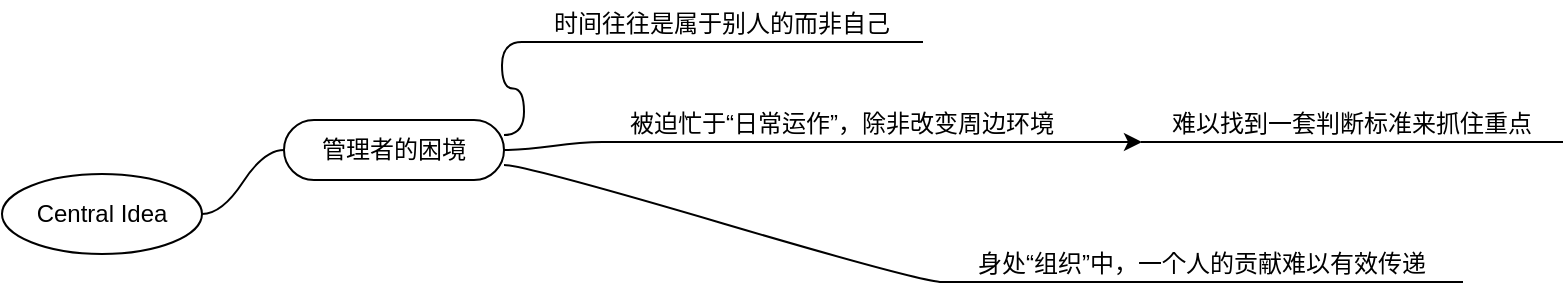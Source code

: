 <mxfile version="12.4.3" type="github" pages="1">
  <diagram id="bVMOp88ZZxgZbFXAio9Z" name="第 1 页">
    <mxGraphModel dx="840" dy="480" grid="1" gridSize="10" guides="1" tooltips="1" connect="1" arrows="1" fold="1" page="1" pageScale="1" pageWidth="1169" pageHeight="827" math="0" shadow="0">
      <root>
        <mxCell id="0"/>
        <mxCell id="1" parent="0"/>
        <mxCell id="DMbiTjlrIZF-Xk5uuUKo-17" value="Central Idea" style="ellipse;whiteSpace=wrap;html=1;align=center;container=1;recursiveResize=0;treeFolding=1;treeMoving=1;" vertex="1" parent="1">
          <mxGeometry x="350" y="116" width="100" height="40" as="geometry"/>
        </mxCell>
        <mxCell id="DMbiTjlrIZF-Xk5uuUKo-18" value="管理者的困境" style="whiteSpace=wrap;html=1;rounded=1;arcSize=50;align=center;verticalAlign=middle;container=1;recursiveResize=0;strokeWidth=1;autosize=1;spacing=4;treeFolding=1;treeMoving=1;" vertex="1" parent="1">
          <mxGeometry x="491" y="89" width="110" height="30" as="geometry"/>
        </mxCell>
        <mxCell id="DMbiTjlrIZF-Xk5uuUKo-19" value="" style="edgeStyle=entityRelationEdgeStyle;startArrow=none;endArrow=none;segment=10;curved=1;exitX=1;exitY=0.5;exitDx=0;exitDy=0;" edge="1" target="DMbiTjlrIZF-Xk5uuUKo-18" parent="1" source="DMbiTjlrIZF-Xk5uuUKo-17">
          <mxGeometry relative="1" as="geometry">
            <mxPoint x="460" y="130" as="sourcePoint"/>
          </mxGeometry>
        </mxCell>
        <mxCell id="DMbiTjlrIZF-Xk5uuUKo-20" value="时间往往是属于别人的而非自己" style="whiteSpace=wrap;html=1;shape=partialRectangle;top=0;left=0;bottom=1;right=0;points=[[0,1],[1,1]];strokeColor=#000000;fillColor=none;align=center;verticalAlign=bottom;routingCenterY=0.5;snapToPoint=1;container=1;recursiveResize=0;autosize=1;treeFolding=1;treeMoving=1;" vertex="1" parent="1">
          <mxGeometry x="610" y="30" width="200" height="20" as="geometry"/>
        </mxCell>
        <mxCell id="DMbiTjlrIZF-Xk5uuUKo-21" value="" style="edgeStyle=entityRelationEdgeStyle;startArrow=none;endArrow=none;segment=10;curved=1;exitX=1;exitY=0.25;exitDx=0;exitDy=0;" edge="1" target="DMbiTjlrIZF-Xk5uuUKo-20" parent="1" source="DMbiTjlrIZF-Xk5uuUKo-18">
          <mxGeometry relative="1" as="geometry">
            <mxPoint x="590" y="89" as="sourcePoint"/>
          </mxGeometry>
        </mxCell>
        <mxCell id="DMbiTjlrIZF-Xk5uuUKo-29" style="edgeStyle=orthogonalEdgeStyle;curved=1;rounded=0;orthogonalLoop=1;jettySize=auto;html=1;exitX=1;exitY=1;exitDx=0;exitDy=0;entryX=0;entryY=1;entryDx=0;entryDy=0;" edge="1" parent="1" source="DMbiTjlrIZF-Xk5uuUKo-22" target="DMbiTjlrIZF-Xk5uuUKo-26">
          <mxGeometry relative="1" as="geometry"/>
        </mxCell>
        <mxCell id="DMbiTjlrIZF-Xk5uuUKo-22" value="被迫忙于“日常运作”，除非改变周边环境" style="whiteSpace=wrap;html=1;shape=partialRectangle;top=0;left=0;bottom=1;right=0;points=[[0,1],[1,1]];strokeColor=#000000;fillColor=none;align=center;verticalAlign=bottom;routingCenterY=0.5;snapToPoint=1;container=1;recursiveResize=0;autosize=1;treeFolding=1;treeMoving=1;" vertex="1" parent="1">
          <mxGeometry x="650" y="80" width="240" height="20" as="geometry"/>
        </mxCell>
        <mxCell id="DMbiTjlrIZF-Xk5uuUKo-26" value="难以找到一套判断标准来抓住重点" style="whiteSpace=wrap;html=1;shape=partialRectangle;top=0;left=0;bottom=1;right=0;points=[[0,1],[1,1]];strokeColor=#000000;fillColor=none;align=center;verticalAlign=bottom;routingCenterY=0.5;snapToPoint=1;container=1;recursiveResize=0;autosize=1;treeFolding=1;treeMoving=1;" vertex="1" parent="1">
          <mxGeometry x="920" y="80" width="210" height="20" as="geometry"/>
        </mxCell>
        <mxCell id="DMbiTjlrIZF-Xk5uuUKo-23" value="" style="edgeStyle=entityRelationEdgeStyle;startArrow=none;endArrow=none;segment=10;curved=1;exitX=1;exitY=0.5;exitDx=0;exitDy=0;" edge="1" target="DMbiTjlrIZF-Xk5uuUKo-22" parent="1" source="DMbiTjlrIZF-Xk5uuUKo-18">
          <mxGeometry relative="1" as="geometry">
            <mxPoint x="650" y="159" as="sourcePoint"/>
          </mxGeometry>
        </mxCell>
        <mxCell id="DMbiTjlrIZF-Xk5uuUKo-30" value="身处“组织”中，一个人的贡献难以有效传递" style="whiteSpace=wrap;html=1;shape=partialRectangle;top=0;left=0;bottom=1;right=0;points=[[0,1],[1,1]];strokeColor=#000000;fillColor=none;align=center;verticalAlign=bottom;routingCenterY=0.5;snapToPoint=1;container=1;recursiveResize=0;autosize=1;treeFolding=1;treeMoving=1;" vertex="1" parent="1">
          <mxGeometry x="820" y="150" width="260" height="20" as="geometry"/>
        </mxCell>
        <mxCell id="DMbiTjlrIZF-Xk5uuUKo-31" value="" style="edgeStyle=entityRelationEdgeStyle;startArrow=none;endArrow=none;segment=10;curved=1;exitX=1;exitY=0.75;exitDx=0;exitDy=0;" edge="1" target="DMbiTjlrIZF-Xk5uuUKo-30" parent="1" source="DMbiTjlrIZF-Xk5uuUKo-18">
          <mxGeometry relative="1" as="geometry">
            <mxPoint x="780" y="210" as="sourcePoint"/>
          </mxGeometry>
        </mxCell>
      </root>
    </mxGraphModel>
  </diagram>
</mxfile>
